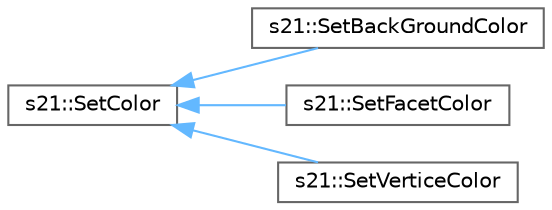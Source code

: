 digraph "Graphical Class Hierarchy"
{
 // LATEX_PDF_SIZE
  bgcolor="transparent";
  edge [fontname=Helvetica,fontsize=10,labelfontname=Helvetica,labelfontsize=10];
  node [fontname=Helvetica,fontsize=10,shape=box,height=0.2,width=0.4];
  rankdir="LR";
  Node0 [id="Node000000",label="s21::SetColor",height=0.2,width=0.4,color="grey40", fillcolor="white", style="filled",URL="$classs21_1_1SetColor.html",tooltip="Класс, отвечающий за установку цвета"];
  Node0 -> Node1 [id="edge15_Node000000_Node000001",dir="back",color="steelblue1",style="solid",tooltip=" "];
  Node1 [id="Node000001",label="s21::SetBackGroundColor",height=0.2,width=0.4,color="grey40", fillcolor="white", style="filled",URL="$classs21_1_1SetBackGroundColor.html",tooltip="Класс для установки цвета фона модели"];
  Node0 -> Node2 [id="edge16_Node000000_Node000002",dir="back",color="steelblue1",style="solid",tooltip=" "];
  Node2 [id="Node000002",label="s21::SetFacetColor",height=0.2,width=0.4,color="grey40", fillcolor="white", style="filled",URL="$classs21_1_1SetFacetColor.html",tooltip="Класс для установки цвета ребер модели"];
  Node0 -> Node3 [id="edge17_Node000000_Node000003",dir="back",color="steelblue1",style="solid",tooltip=" "];
  Node3 [id="Node000003",label="s21::SetVerticeColor",height=0.2,width=0.4,color="grey40", fillcolor="white", style="filled",URL="$classs21_1_1SetVerticeColor.html",tooltip="Класс для установки цвета вершин модели"];
}
